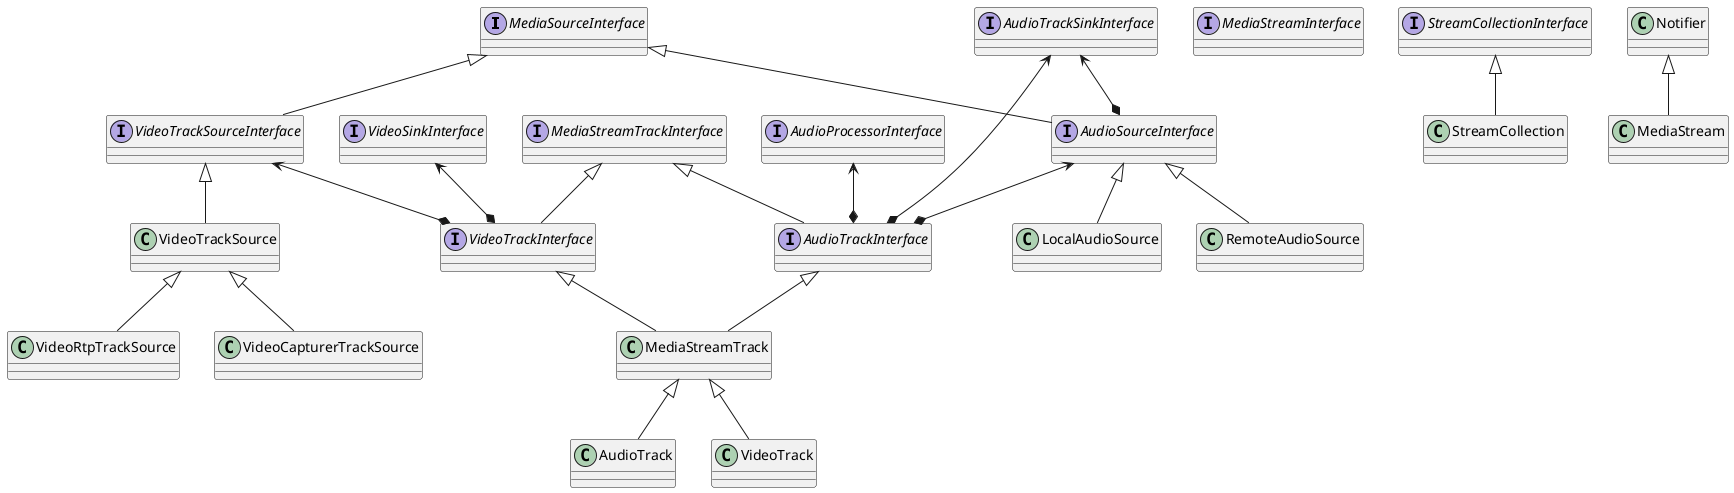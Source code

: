 @startuml mediastreaminterface
interface MediaSourceInterface
interface MediaStreamTrackInterface
interface VideoTrackSourceInterface
interface AudioProcessorInterface
interface VideoSinkInterface
interface VideoTrackInterface

interface AudioTrackSinkInterface
interface AudioSourceInterface
interface AudioTrackInterface
interface MediaStreamInterface

interface StreamCollectionInterface

class Notifier
class MediaStream
class MediaStreamTrack
class AudioTrack
class VideoTrack
class LocalAudioSource
class RemoteAudioSource

class VideoTrackSource
class VideoCapturerTrackSource
class VideoRtpTrackSource

class StreamCollection

MediaSourceInterface <|-- VideoTrackSourceInterface

MediaStreamTrackInterface <|-- VideoTrackInterface
VideoSinkInterface <--* VideoTrackInterface
VideoTrackSourceInterface <--* VideoTrackInterface

MediaSourceInterface <|-- AudioSourceInterface
MediaStreamTrackInterface <|-- AudioTrackInterface
AudioTrackSinkInterface <--* AudioSourceInterface
AudioTrackSinkInterface <--* AudioTrackInterface
AudioProcessorInterface <--* AudioTrackInterface
AudioSourceInterface <--* AudioTrackInterface

Notifier <|-- MediaStream

AudioTrackInterface <|-- MediaStreamTrack
VideoTrackInterface <|-- MediaStreamTrack
MediaStreamTrack <|-- AudioTrack
MediaStreamTrack <|-- VideoTrack

AudioSourceInterface <|-- LocalAudioSource
AudioSourceInterface <|-- RemoteAudioSource

VideoTrackSourceInterface <|-- VideoTrackSource
VideoTrackSource <|-- VideoCapturerTrackSource
VideoTrackSource <|-- VideoRtpTrackSource

StreamCollectionInterface <|-- StreamCollection
@enduml